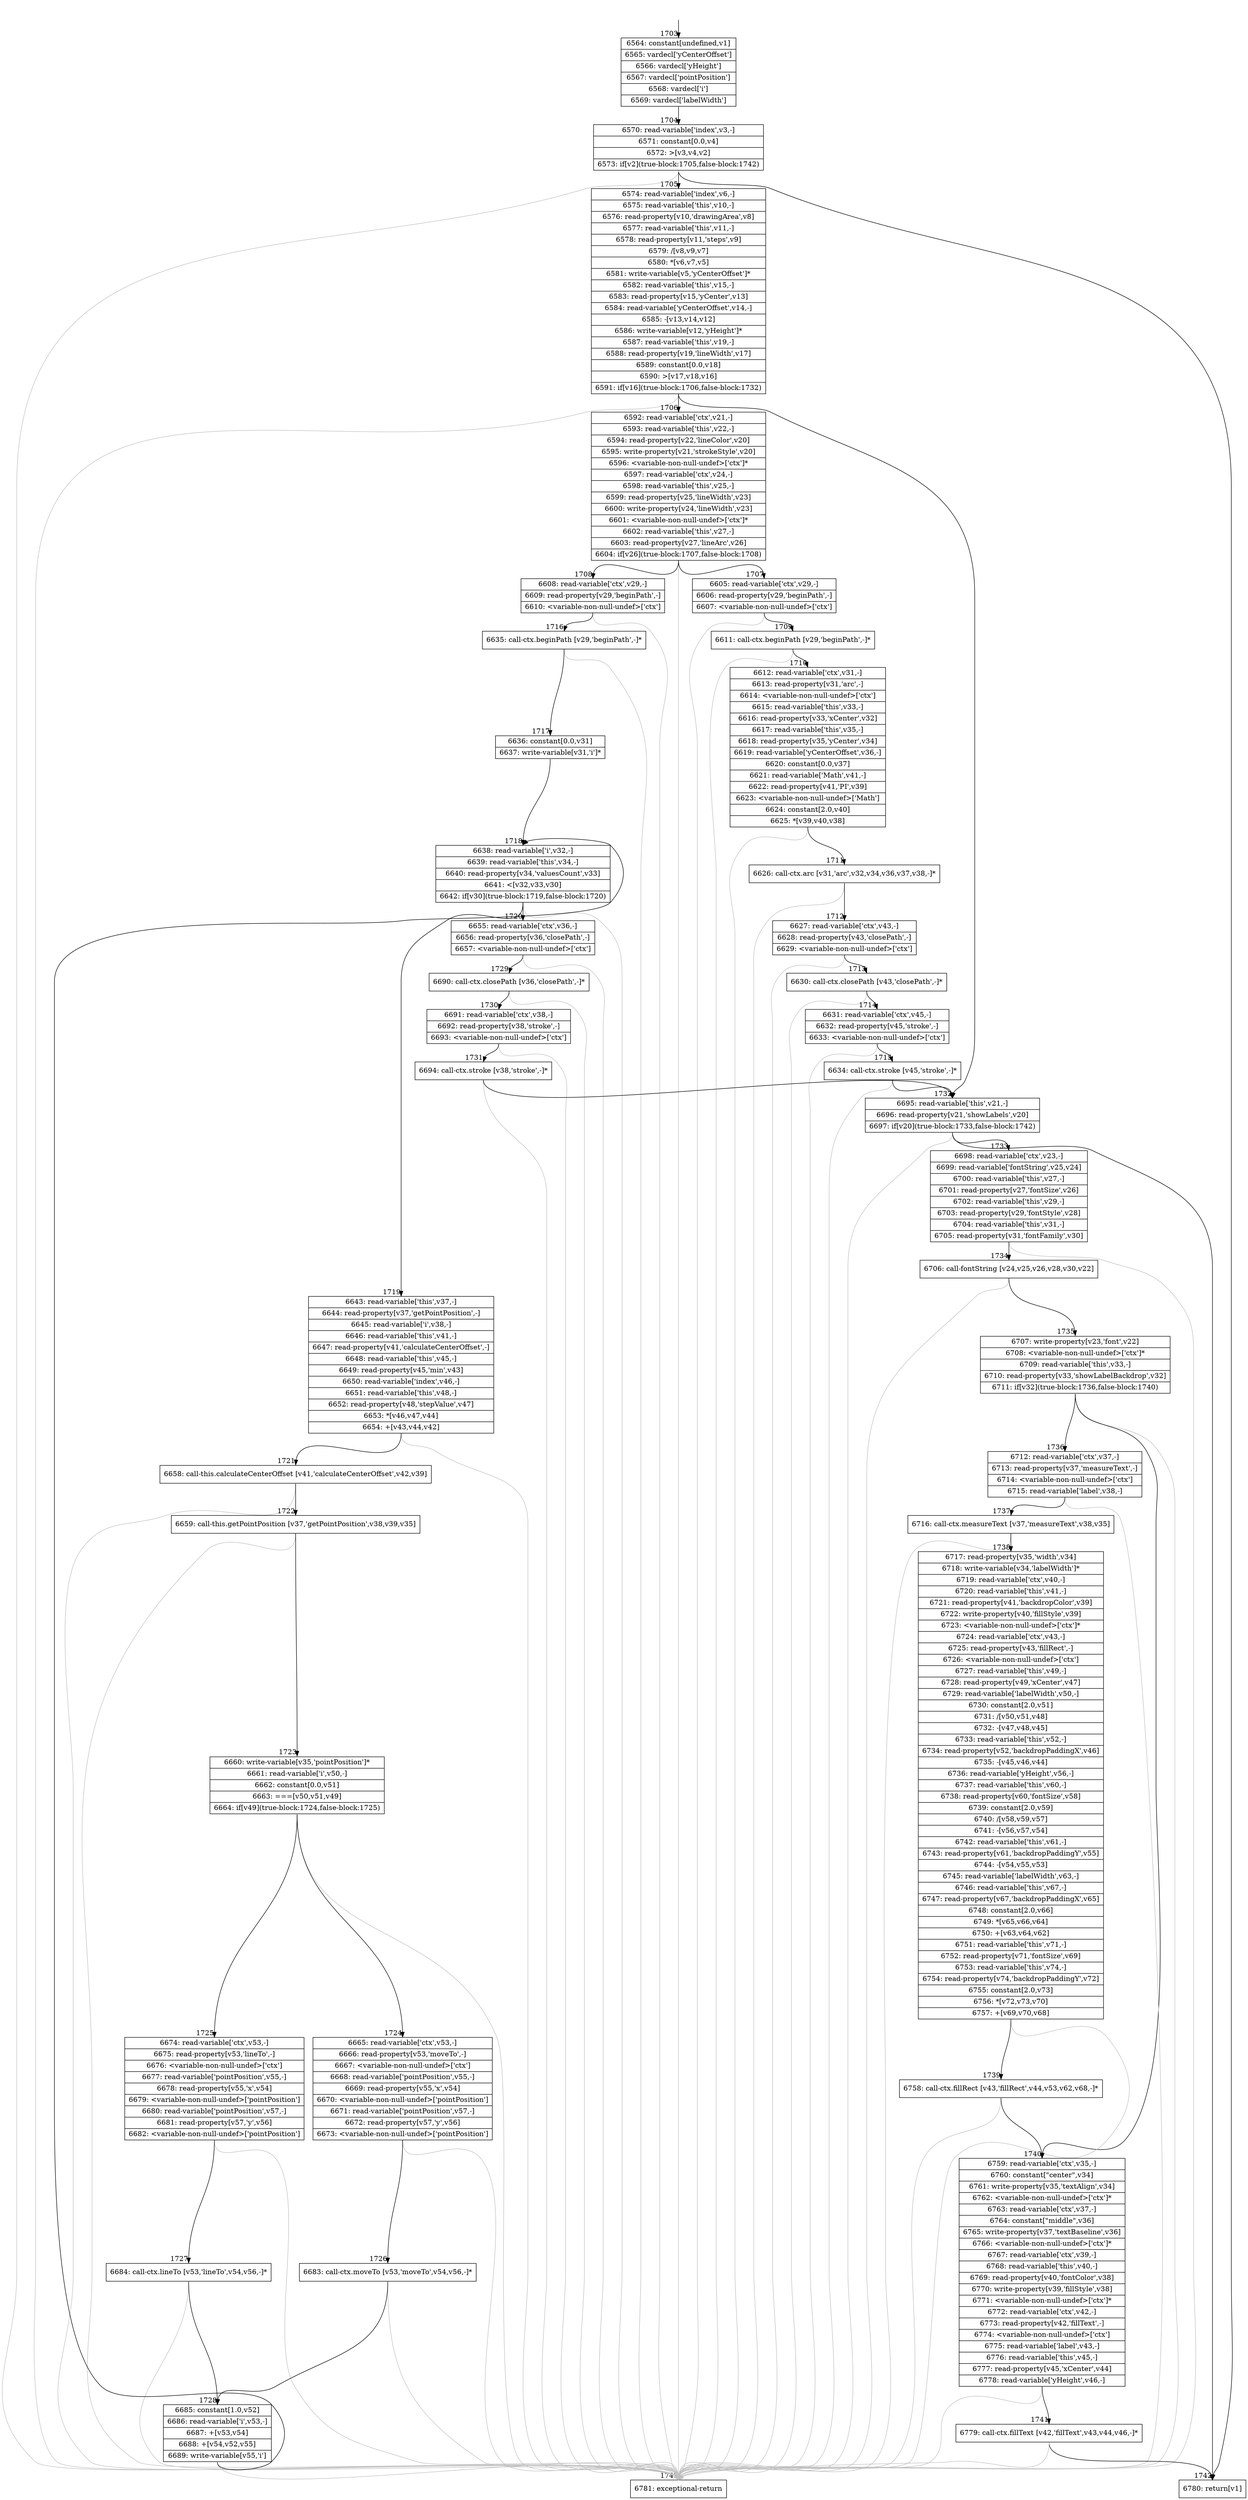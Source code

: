 digraph {
rankdir="TD"
BB_entry159[shape=none,label=""];
BB_entry159 -> BB1703 [tailport=s, headport=n, headlabel="    1703"]
BB1703 [shape=record label="{6564: constant[undefined,v1]|6565: vardecl['yCenterOffset']|6566: vardecl['yHeight']|6567: vardecl['pointPosition']|6568: vardecl['i']|6569: vardecl['labelWidth']}" ] 
BB1703 -> BB1704 [tailport=s, headport=n, headlabel="      1704"]
BB1704 [shape=record label="{6570: read-variable['index',v3,-]|6571: constant[0.0,v4]|6572: \>[v3,v4,v2]|6573: if[v2](true-block:1705,false-block:1742)}" ] 
BB1704 -> BB1705 [tailport=s, headport=n, headlabel="      1705"]
BB1704 -> BB1742 [tailport=s, headport=n, headlabel="      1742"]
BB1704 -> BB1743 [tailport=s, headport=n, color=gray, headlabel="      1743"]
BB1705 [shape=record label="{6574: read-variable['index',v6,-]|6575: read-variable['this',v10,-]|6576: read-property[v10,'drawingArea',v8]|6577: read-variable['this',v11,-]|6578: read-property[v11,'steps',v9]|6579: /[v8,v9,v7]|6580: *[v6,v7,v5]|6581: write-variable[v5,'yCenterOffset']*|6582: read-variable['this',v15,-]|6583: read-property[v15,'yCenter',v13]|6584: read-variable['yCenterOffset',v14,-]|6585: -[v13,v14,v12]|6586: write-variable[v12,'yHeight']*|6587: read-variable['this',v19,-]|6588: read-property[v19,'lineWidth',v17]|6589: constant[0.0,v18]|6590: \>[v17,v18,v16]|6591: if[v16](true-block:1706,false-block:1732)}" ] 
BB1705 -> BB1706 [tailport=s, headport=n, headlabel="      1706"]
BB1705 -> BB1732 [tailport=s, headport=n, headlabel="      1732"]
BB1705 -> BB1743 [tailport=s, headport=n, color=gray]
BB1706 [shape=record label="{6592: read-variable['ctx',v21,-]|6593: read-variable['this',v22,-]|6594: read-property[v22,'lineColor',v20]|6595: write-property[v21,'strokeStyle',v20]|6596: \<variable-non-null-undef\>['ctx']*|6597: read-variable['ctx',v24,-]|6598: read-variable['this',v25,-]|6599: read-property[v25,'lineWidth',v23]|6600: write-property[v24,'lineWidth',v23]|6601: \<variable-non-null-undef\>['ctx']*|6602: read-variable['this',v27,-]|6603: read-property[v27,'lineArc',v26]|6604: if[v26](true-block:1707,false-block:1708)}" ] 
BB1706 -> BB1707 [tailport=s, headport=n, headlabel="      1707"]
BB1706 -> BB1708 [tailport=s, headport=n, headlabel="      1708"]
BB1706 -> BB1743 [tailport=s, headport=n, color=gray]
BB1707 [shape=record label="{6605: read-variable['ctx',v29,-]|6606: read-property[v29,'beginPath',-]|6607: \<variable-non-null-undef\>['ctx']}" ] 
BB1707 -> BB1709 [tailport=s, headport=n, headlabel="      1709"]
BB1707 -> BB1743 [tailport=s, headport=n, color=gray]
BB1708 [shape=record label="{6608: read-variable['ctx',v29,-]|6609: read-property[v29,'beginPath',-]|6610: \<variable-non-null-undef\>['ctx']}" ] 
BB1708 -> BB1716 [tailport=s, headport=n, headlabel="      1716"]
BB1708 -> BB1743 [tailport=s, headport=n, color=gray]
BB1709 [shape=record label="{6611: call-ctx.beginPath [v29,'beginPath',-]*}" ] 
BB1709 -> BB1710 [tailport=s, headport=n, headlabel="      1710"]
BB1709 -> BB1743 [tailport=s, headport=n, color=gray]
BB1710 [shape=record label="{6612: read-variable['ctx',v31,-]|6613: read-property[v31,'arc',-]|6614: \<variable-non-null-undef\>['ctx']|6615: read-variable['this',v33,-]|6616: read-property[v33,'xCenter',v32]|6617: read-variable['this',v35,-]|6618: read-property[v35,'yCenter',v34]|6619: read-variable['yCenterOffset',v36,-]|6620: constant[0.0,v37]|6621: read-variable['Math',v41,-]|6622: read-property[v41,'PI',v39]|6623: \<variable-non-null-undef\>['Math']|6624: constant[2.0,v40]|6625: *[v39,v40,v38]}" ] 
BB1710 -> BB1711 [tailport=s, headport=n, headlabel="      1711"]
BB1710 -> BB1743 [tailport=s, headport=n, color=gray]
BB1711 [shape=record label="{6626: call-ctx.arc [v31,'arc',v32,v34,v36,v37,v38,-]*}" ] 
BB1711 -> BB1712 [tailport=s, headport=n, headlabel="      1712"]
BB1711 -> BB1743 [tailport=s, headport=n, color=gray]
BB1712 [shape=record label="{6627: read-variable['ctx',v43,-]|6628: read-property[v43,'closePath',-]|6629: \<variable-non-null-undef\>['ctx']}" ] 
BB1712 -> BB1713 [tailport=s, headport=n, headlabel="      1713"]
BB1712 -> BB1743 [tailport=s, headport=n, color=gray]
BB1713 [shape=record label="{6630: call-ctx.closePath [v43,'closePath',-]*}" ] 
BB1713 -> BB1714 [tailport=s, headport=n, headlabel="      1714"]
BB1713 -> BB1743 [tailport=s, headport=n, color=gray]
BB1714 [shape=record label="{6631: read-variable['ctx',v45,-]|6632: read-property[v45,'stroke',-]|6633: \<variable-non-null-undef\>['ctx']}" ] 
BB1714 -> BB1715 [tailport=s, headport=n, headlabel="      1715"]
BB1714 -> BB1743 [tailport=s, headport=n, color=gray]
BB1715 [shape=record label="{6634: call-ctx.stroke [v45,'stroke',-]*}" ] 
BB1715 -> BB1732 [tailport=s, headport=n]
BB1715 -> BB1743 [tailport=s, headport=n, color=gray]
BB1716 [shape=record label="{6635: call-ctx.beginPath [v29,'beginPath',-]*}" ] 
BB1716 -> BB1717 [tailport=s, headport=n, headlabel="      1717"]
BB1716 -> BB1743 [tailport=s, headport=n, color=gray]
BB1717 [shape=record label="{6636: constant[0.0,v31]|6637: write-variable[v31,'i']*}" ] 
BB1717 -> BB1718 [tailport=s, headport=n, headlabel="      1718"]
BB1718 [shape=record label="{6638: read-variable['i',v32,-]|6639: read-variable['this',v34,-]|6640: read-property[v34,'valuesCount',v33]|6641: \<[v32,v33,v30]|6642: if[v30](true-block:1719,false-block:1720)}" ] 
BB1718 -> BB1719 [tailport=s, headport=n, headlabel="      1719"]
BB1718 -> BB1720 [tailport=s, headport=n, headlabel="      1720"]
BB1718 -> BB1743 [tailport=s, headport=n, color=gray]
BB1719 [shape=record label="{6643: read-variable['this',v37,-]|6644: read-property[v37,'getPointPosition',-]|6645: read-variable['i',v38,-]|6646: read-variable['this',v41,-]|6647: read-property[v41,'calculateCenterOffset',-]|6648: read-variable['this',v45,-]|6649: read-property[v45,'min',v43]|6650: read-variable['index',v46,-]|6651: read-variable['this',v48,-]|6652: read-property[v48,'stepValue',v47]|6653: *[v46,v47,v44]|6654: +[v43,v44,v42]}" ] 
BB1719 -> BB1721 [tailport=s, headport=n, headlabel="      1721"]
BB1719 -> BB1743 [tailport=s, headport=n, color=gray]
BB1720 [shape=record label="{6655: read-variable['ctx',v36,-]|6656: read-property[v36,'closePath',-]|6657: \<variable-non-null-undef\>['ctx']}" ] 
BB1720 -> BB1729 [tailport=s, headport=n, headlabel="      1729"]
BB1720 -> BB1743 [tailport=s, headport=n, color=gray]
BB1721 [shape=record label="{6658: call-this.calculateCenterOffset [v41,'calculateCenterOffset',v42,v39]}" ] 
BB1721 -> BB1722 [tailport=s, headport=n, headlabel="      1722"]
BB1721 -> BB1743 [tailport=s, headport=n, color=gray]
BB1722 [shape=record label="{6659: call-this.getPointPosition [v37,'getPointPosition',v38,v39,v35]}" ] 
BB1722 -> BB1723 [tailport=s, headport=n, headlabel="      1723"]
BB1722 -> BB1743 [tailport=s, headport=n, color=gray]
BB1723 [shape=record label="{6660: write-variable[v35,'pointPosition']*|6661: read-variable['i',v50,-]|6662: constant[0.0,v51]|6663: ===[v50,v51,v49]|6664: if[v49](true-block:1724,false-block:1725)}" ] 
BB1723 -> BB1724 [tailport=s, headport=n, headlabel="      1724"]
BB1723 -> BB1725 [tailport=s, headport=n, headlabel="      1725"]
BB1723 -> BB1743 [tailport=s, headport=n, color=gray]
BB1724 [shape=record label="{6665: read-variable['ctx',v53,-]|6666: read-property[v53,'moveTo',-]|6667: \<variable-non-null-undef\>['ctx']|6668: read-variable['pointPosition',v55,-]|6669: read-property[v55,'x',v54]|6670: \<variable-non-null-undef\>['pointPosition']|6671: read-variable['pointPosition',v57,-]|6672: read-property[v57,'y',v56]|6673: \<variable-non-null-undef\>['pointPosition']}" ] 
BB1724 -> BB1726 [tailport=s, headport=n, headlabel="      1726"]
BB1724 -> BB1743 [tailport=s, headport=n, color=gray]
BB1725 [shape=record label="{6674: read-variable['ctx',v53,-]|6675: read-property[v53,'lineTo',-]|6676: \<variable-non-null-undef\>['ctx']|6677: read-variable['pointPosition',v55,-]|6678: read-property[v55,'x',v54]|6679: \<variable-non-null-undef\>['pointPosition']|6680: read-variable['pointPosition',v57,-]|6681: read-property[v57,'y',v56]|6682: \<variable-non-null-undef\>['pointPosition']}" ] 
BB1725 -> BB1727 [tailport=s, headport=n, headlabel="      1727"]
BB1725 -> BB1743 [tailport=s, headport=n, color=gray]
BB1726 [shape=record label="{6683: call-ctx.moveTo [v53,'moveTo',v54,v56,-]*}" ] 
BB1726 -> BB1728 [tailport=s, headport=n, headlabel="      1728"]
BB1726 -> BB1743 [tailport=s, headport=n, color=gray]
BB1727 [shape=record label="{6684: call-ctx.lineTo [v53,'lineTo',v54,v56,-]*}" ] 
BB1727 -> BB1728 [tailport=s, headport=n]
BB1727 -> BB1743 [tailport=s, headport=n, color=gray]
BB1728 [shape=record label="{6685: constant[1.0,v52]|6686: read-variable['i',v53,-]|6687: +[v53,v54]|6688: +[v54,v52,v55]|6689: write-variable[v55,'i']}" ] 
BB1728 -> BB1718 [tailport=s, headport=n]
BB1728 -> BB1743 [tailport=s, headport=n, color=gray]
BB1729 [shape=record label="{6690: call-ctx.closePath [v36,'closePath',-]*}" ] 
BB1729 -> BB1730 [tailport=s, headport=n, headlabel="      1730"]
BB1729 -> BB1743 [tailport=s, headport=n, color=gray]
BB1730 [shape=record label="{6691: read-variable['ctx',v38,-]|6692: read-property[v38,'stroke',-]|6693: \<variable-non-null-undef\>['ctx']}" ] 
BB1730 -> BB1731 [tailport=s, headport=n, headlabel="      1731"]
BB1730 -> BB1743 [tailport=s, headport=n, color=gray]
BB1731 [shape=record label="{6694: call-ctx.stroke [v38,'stroke',-]*}" ] 
BB1731 -> BB1732 [tailport=s, headport=n]
BB1731 -> BB1743 [tailport=s, headport=n, color=gray]
BB1732 [shape=record label="{6695: read-variable['this',v21,-]|6696: read-property[v21,'showLabels',v20]|6697: if[v20](true-block:1733,false-block:1742)}" ] 
BB1732 -> BB1733 [tailport=s, headport=n, headlabel="      1733"]
BB1732 -> BB1742 [tailport=s, headport=n]
BB1732 -> BB1743 [tailport=s, headport=n, color=gray]
BB1733 [shape=record label="{6698: read-variable['ctx',v23,-]|6699: read-variable['fontString',v25,v24]|6700: read-variable['this',v27,-]|6701: read-property[v27,'fontSize',v26]|6702: read-variable['this',v29,-]|6703: read-property[v29,'fontStyle',v28]|6704: read-variable['this',v31,-]|6705: read-property[v31,'fontFamily',v30]}" ] 
BB1733 -> BB1734 [tailport=s, headport=n, headlabel="      1734"]
BB1733 -> BB1743 [tailport=s, headport=n, color=gray]
BB1734 [shape=record label="{6706: call-fontString [v24,v25,v26,v28,v30,v22]}" ] 
BB1734 -> BB1735 [tailport=s, headport=n, headlabel="      1735"]
BB1734 -> BB1743 [tailport=s, headport=n, color=gray]
BB1735 [shape=record label="{6707: write-property[v23,'font',v22]|6708: \<variable-non-null-undef\>['ctx']*|6709: read-variable['this',v33,-]|6710: read-property[v33,'showLabelBackdrop',v32]|6711: if[v32](true-block:1736,false-block:1740)}" ] 
BB1735 -> BB1736 [tailport=s, headport=n, headlabel="      1736"]
BB1735 -> BB1740 [tailport=s, headport=n, headlabel="      1740"]
BB1735 -> BB1743 [tailport=s, headport=n, color=gray]
BB1736 [shape=record label="{6712: read-variable['ctx',v37,-]|6713: read-property[v37,'measureText',-]|6714: \<variable-non-null-undef\>['ctx']|6715: read-variable['label',v38,-]}" ] 
BB1736 -> BB1737 [tailport=s, headport=n, headlabel="      1737"]
BB1736 -> BB1743 [tailport=s, headport=n, color=gray]
BB1737 [shape=record label="{6716: call-ctx.measureText [v37,'measureText',v38,v35]}" ] 
BB1737 -> BB1738 [tailport=s, headport=n, headlabel="      1738"]
BB1737 -> BB1743 [tailport=s, headport=n, color=gray]
BB1738 [shape=record label="{6717: read-property[v35,'width',v34]|6718: write-variable[v34,'labelWidth']*|6719: read-variable['ctx',v40,-]|6720: read-variable['this',v41,-]|6721: read-property[v41,'backdropColor',v39]|6722: write-property[v40,'fillStyle',v39]|6723: \<variable-non-null-undef\>['ctx']*|6724: read-variable['ctx',v43,-]|6725: read-property[v43,'fillRect',-]|6726: \<variable-non-null-undef\>['ctx']|6727: read-variable['this',v49,-]|6728: read-property[v49,'xCenter',v47]|6729: read-variable['labelWidth',v50,-]|6730: constant[2.0,v51]|6731: /[v50,v51,v48]|6732: -[v47,v48,v45]|6733: read-variable['this',v52,-]|6734: read-property[v52,'backdropPaddingX',v46]|6735: -[v45,v46,v44]|6736: read-variable['yHeight',v56,-]|6737: read-variable['this',v60,-]|6738: read-property[v60,'fontSize',v58]|6739: constant[2.0,v59]|6740: /[v58,v59,v57]|6741: -[v56,v57,v54]|6742: read-variable['this',v61,-]|6743: read-property[v61,'backdropPaddingY',v55]|6744: -[v54,v55,v53]|6745: read-variable['labelWidth',v63,-]|6746: read-variable['this',v67,-]|6747: read-property[v67,'backdropPaddingX',v65]|6748: constant[2.0,v66]|6749: *[v65,v66,v64]|6750: +[v63,v64,v62]|6751: read-variable['this',v71,-]|6752: read-property[v71,'fontSize',v69]|6753: read-variable['this',v74,-]|6754: read-property[v74,'backdropPaddingY',v72]|6755: constant[2.0,v73]|6756: *[v72,v73,v70]|6757: +[v69,v70,v68]}" ] 
BB1738 -> BB1739 [tailport=s, headport=n, headlabel="      1739"]
BB1738 -> BB1743 [tailport=s, headport=n, color=gray]
BB1739 [shape=record label="{6758: call-ctx.fillRect [v43,'fillRect',v44,v53,v62,v68,-]*}" ] 
BB1739 -> BB1740 [tailport=s, headport=n]
BB1739 -> BB1743 [tailport=s, headport=n, color=gray]
BB1740 [shape=record label="{6759: read-variable['ctx',v35,-]|6760: constant[\"center\",v34]|6761: write-property[v35,'textAlign',v34]|6762: \<variable-non-null-undef\>['ctx']*|6763: read-variable['ctx',v37,-]|6764: constant[\"middle\",v36]|6765: write-property[v37,'textBaseline',v36]|6766: \<variable-non-null-undef\>['ctx']*|6767: read-variable['ctx',v39,-]|6768: read-variable['this',v40,-]|6769: read-property[v40,'fontColor',v38]|6770: write-property[v39,'fillStyle',v38]|6771: \<variable-non-null-undef\>['ctx']*|6772: read-variable['ctx',v42,-]|6773: read-property[v42,'fillText',-]|6774: \<variable-non-null-undef\>['ctx']|6775: read-variable['label',v43,-]|6776: read-variable['this',v45,-]|6777: read-property[v45,'xCenter',v44]|6778: read-variable['yHeight',v46,-]}" ] 
BB1740 -> BB1741 [tailport=s, headport=n, headlabel="      1741"]
BB1740 -> BB1743 [tailport=s, headport=n, color=gray]
BB1741 [shape=record label="{6779: call-ctx.fillText [v42,'fillText',v43,v44,v46,-]*}" ] 
BB1741 -> BB1742 [tailport=s, headport=n]
BB1741 -> BB1743 [tailport=s, headport=n, color=gray]
BB1742 [shape=record label="{6780: return[v1]}" ] 
BB1743 [shape=record label="{6781: exceptional-return}" ] 
//#$~ 1934
}
